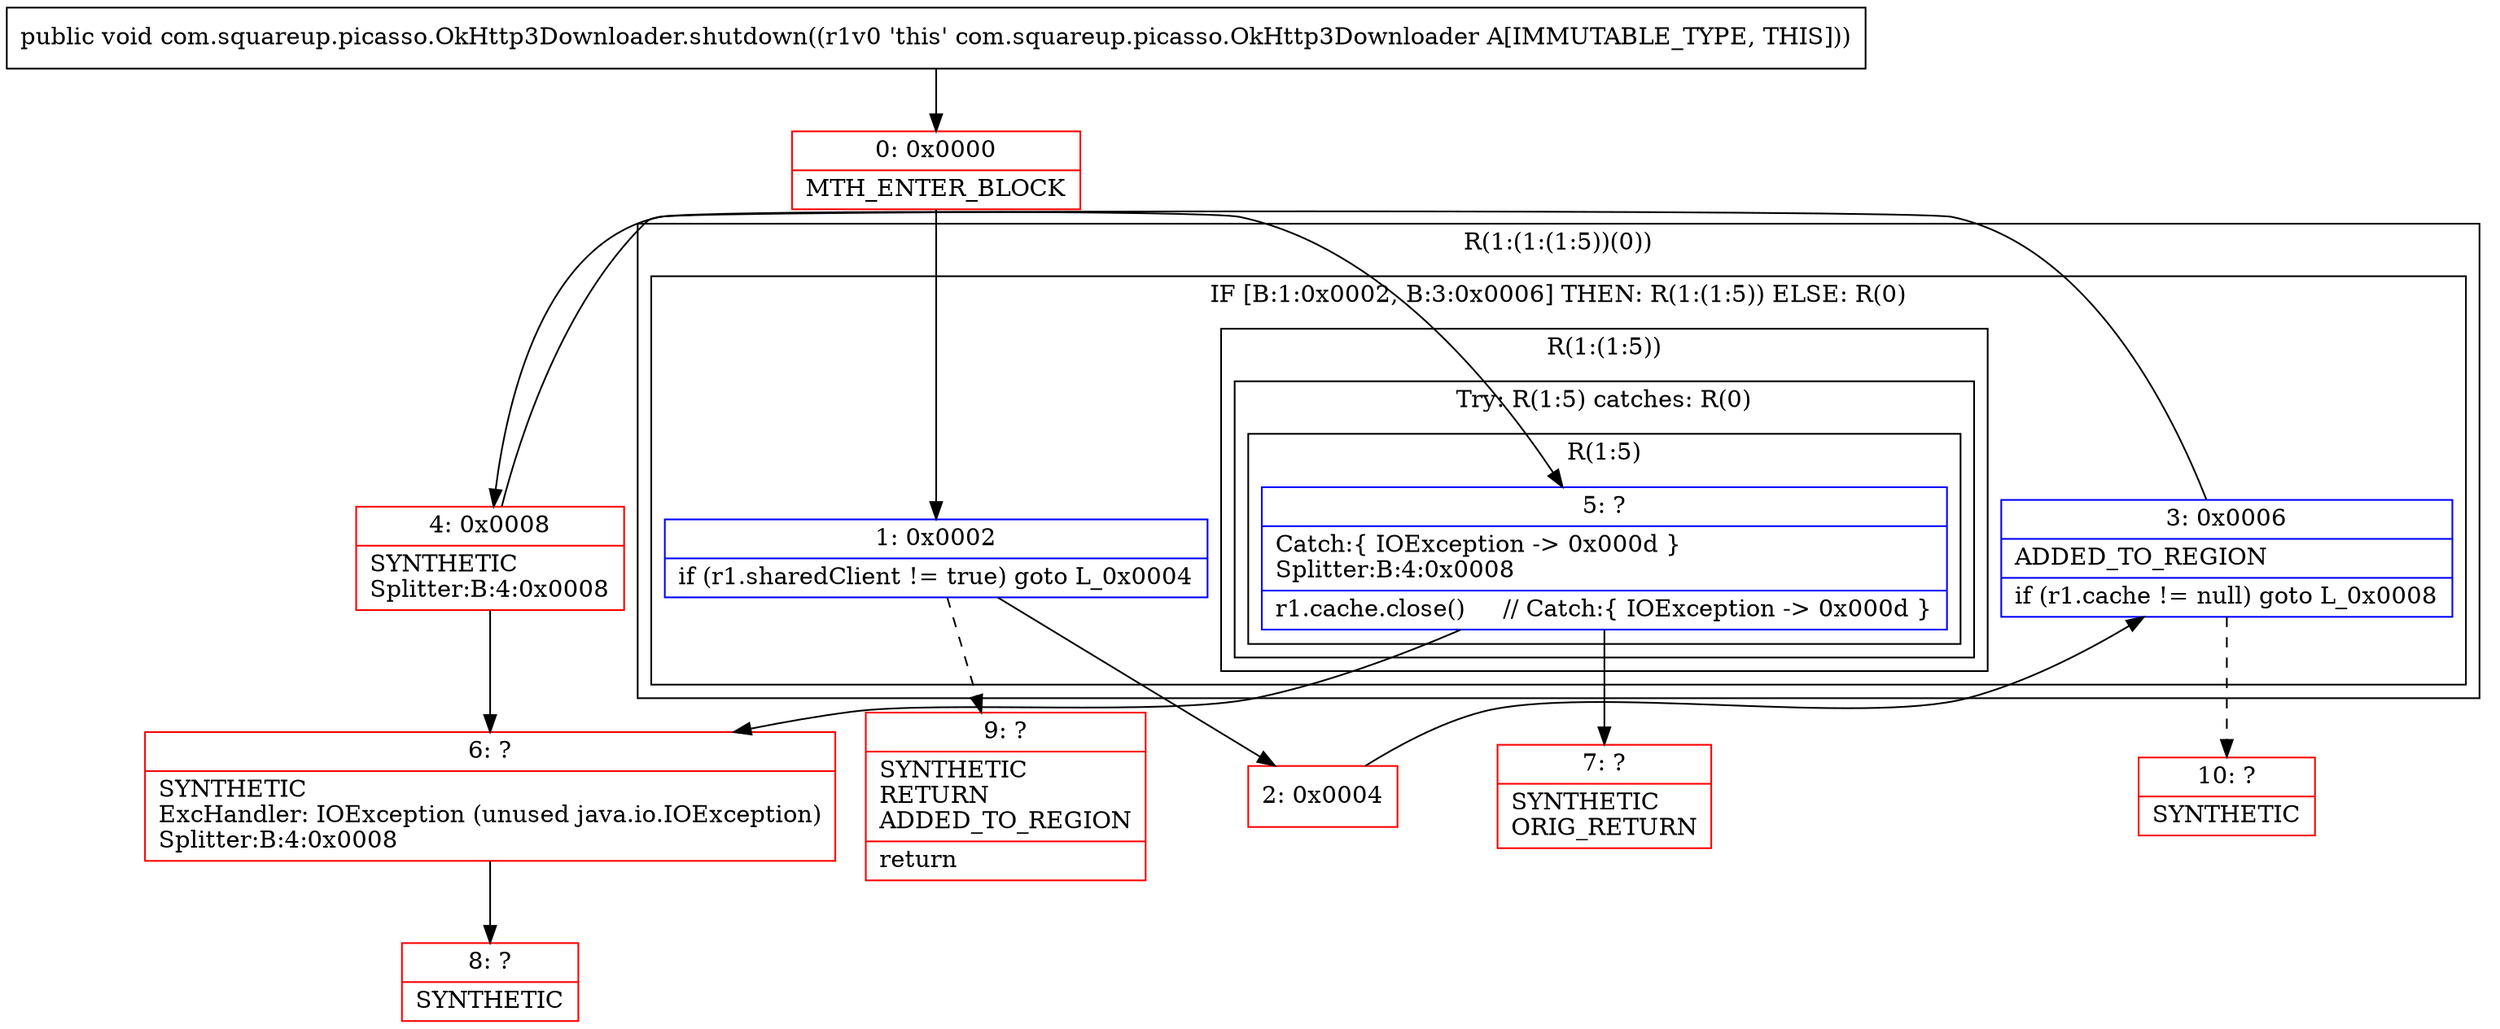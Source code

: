 digraph "CFG forcom.squareup.picasso.OkHttp3Downloader.shutdown()V" {
subgraph cluster_Region_71266330 {
label = "R(1:(1:(1:5))(0))";
node [shape=record,color=blue];
subgraph cluster_IfRegion_642709446 {
label = "IF [B:1:0x0002, B:3:0x0006] THEN: R(1:(1:5)) ELSE: R(0)";
node [shape=record,color=blue];
Node_1 [shape=record,label="{1\:\ 0x0002|if (r1.sharedClient != true) goto L_0x0004\l}"];
Node_3 [shape=record,label="{3\:\ 0x0006|ADDED_TO_REGION\l|if (r1.cache != null) goto L_0x0008\l}"];
subgraph cluster_Region_254186900 {
label = "R(1:(1:5))";
node [shape=record,color=blue];
subgraph cluster_TryCatchRegion_993054859 {
label = "Try: R(1:5) catches: R(0)";
node [shape=record,color=blue];
subgraph cluster_Region_1156630615 {
label = "R(1:5)";
node [shape=record,color=blue];
Node_5 [shape=record,label="{5\:\ ?|Catch:\{ IOException \-\> 0x000d \}\lSplitter:B:4:0x0008\l|r1.cache.close()     \/\/ Catch:\{ IOException \-\> 0x000d \}\l}"];
}
subgraph cluster_Region_366081992 {
label = "R(0) | ExcHandler: IOException (unused java.io.IOException)\l";
node [shape=record,color=blue];
}
}
}
subgraph cluster_Region_786455251 {
label = "R(0)";
node [shape=record,color=blue];
}
}
}
subgraph cluster_Region_366081992 {
label = "R(0) | ExcHandler: IOException (unused java.io.IOException)\l";
node [shape=record,color=blue];
}
Node_0 [shape=record,color=red,label="{0\:\ 0x0000|MTH_ENTER_BLOCK\l}"];
Node_2 [shape=record,color=red,label="{2\:\ 0x0004}"];
Node_4 [shape=record,color=red,label="{4\:\ 0x0008|SYNTHETIC\lSplitter:B:4:0x0008\l}"];
Node_6 [shape=record,color=red,label="{6\:\ ?|SYNTHETIC\lExcHandler: IOException (unused java.io.IOException)\lSplitter:B:4:0x0008\l}"];
Node_7 [shape=record,color=red,label="{7\:\ ?|SYNTHETIC\lORIG_RETURN\l}"];
Node_8 [shape=record,color=red,label="{8\:\ ?|SYNTHETIC\l}"];
Node_9 [shape=record,color=red,label="{9\:\ ?|SYNTHETIC\lRETURN\lADDED_TO_REGION\l|return\l}"];
Node_10 [shape=record,color=red,label="{10\:\ ?|SYNTHETIC\l}"];
MethodNode[shape=record,label="{public void com.squareup.picasso.OkHttp3Downloader.shutdown((r1v0 'this' com.squareup.picasso.OkHttp3Downloader A[IMMUTABLE_TYPE, THIS])) }"];
MethodNode -> Node_0;
Node_1 -> Node_2;
Node_1 -> Node_9[style=dashed];
Node_3 -> Node_4;
Node_3 -> Node_10[style=dashed];
Node_5 -> Node_6;
Node_5 -> Node_7;
Node_0 -> Node_1;
Node_2 -> Node_3;
Node_4 -> Node_5;
Node_4 -> Node_6;
Node_6 -> Node_8;
}

